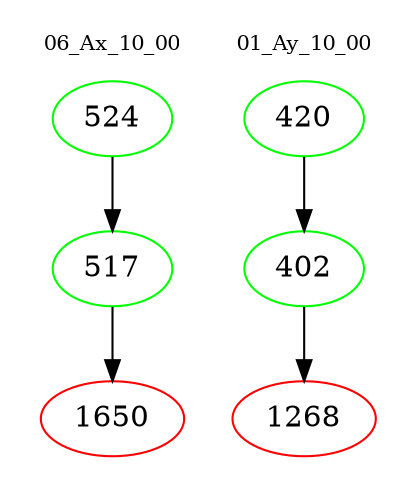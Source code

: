 digraph{
subgraph cluster_0 {
color = white
label = "06_Ax_10_00";
fontsize=10;
T0_524 [label="524", color="green"]
T0_524 -> T0_517 [color="black"]
T0_517 [label="517", color="green"]
T0_517 -> T0_1650 [color="black"]
T0_1650 [label="1650", color="red"]
}
subgraph cluster_1 {
color = white
label = "01_Ay_10_00";
fontsize=10;
T1_420 [label="420", color="green"]
T1_420 -> T1_402 [color="black"]
T1_402 [label="402", color="green"]
T1_402 -> T1_1268 [color="black"]
T1_1268 [label="1268", color="red"]
}
}
